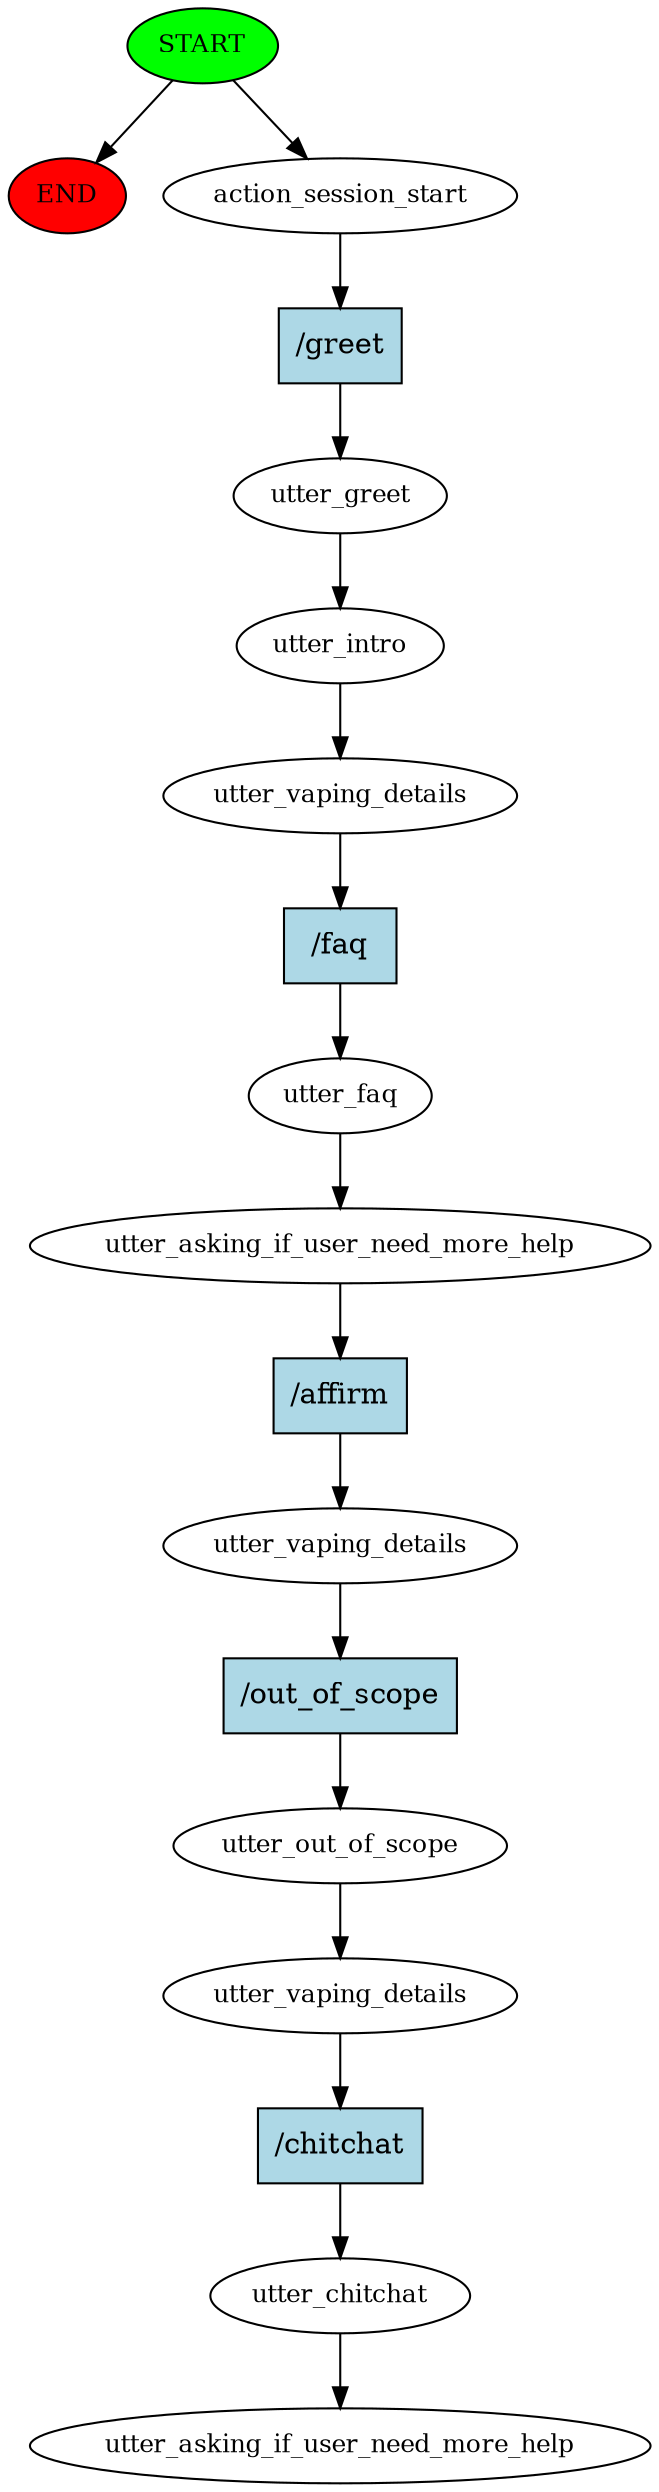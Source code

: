 digraph  {
0 [class="start active", fillcolor=green, fontsize=12, label=START, style=filled];
"-1" [class=end, fillcolor=red, fontsize=12, label=END, style=filled];
1 [class=active, fontsize=12, label=action_session_start];
2 [class=active, fontsize=12, label=utter_greet];
3 [class=active, fontsize=12, label=utter_intro];
4 [class=active, fontsize=12, label=utter_vaping_details];
5 [class=active, fontsize=12, label=utter_faq];
6 [class=active, fontsize=12, label=utter_asking_if_user_need_more_help];
7 [class=active, fontsize=12, label=utter_vaping_details];
8 [class=active, fontsize=12, label=utter_out_of_scope];
9 [class=active, fontsize=12, label=utter_vaping_details];
10 [class=active, fontsize=12, label=utter_chitchat];
11 [class="dashed active", fontsize=12, label=utter_asking_if_user_need_more_help];
12 [class="intent active", fillcolor=lightblue, label="/greet", shape=rect, style=filled];
13 [class="intent active", fillcolor=lightblue, label="/faq", shape=rect, style=filled];
14 [class="intent active", fillcolor=lightblue, label="/affirm", shape=rect, style=filled];
15 [class="intent active", fillcolor=lightblue, label="/out_of_scope", shape=rect, style=filled];
16 [class="intent active", fillcolor=lightblue, label="/chitchat", shape=rect, style=filled];
0 -> "-1"  [class="", key=NONE, label=""];
0 -> 1  [class=active, key=NONE, label=""];
1 -> 12  [class=active, key=0];
2 -> 3  [class=active, key=NONE, label=""];
3 -> 4  [class=active, key=NONE, label=""];
4 -> 13  [class=active, key=0];
5 -> 6  [class=active, key=NONE, label=""];
6 -> 14  [class=active, key=0];
7 -> 15  [class=active, key=0];
8 -> 9  [class=active, key=NONE, label=""];
9 -> 16  [class=active, key=0];
10 -> 11  [class=active, key=NONE, label=""];
12 -> 2  [class=active, key=0];
13 -> 5  [class=active, key=0];
14 -> 7  [class=active, key=0];
15 -> 8  [class=active, key=0];
16 -> 10  [class=active, key=0];
}
